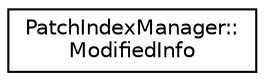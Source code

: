 digraph "Graphical Class Hierarchy"
{
  edge [fontname="Helvetica",fontsize="10",labelfontname="Helvetica",labelfontsize="10"];
  node [fontname="Helvetica",fontsize="10",shape=record];
  rankdir="LR";
  Node1 [label="PatchIndexManager::\lModifiedInfo",height=0.2,width=0.4,color="black", fillcolor="white", style="filled",URL="$structRNReplicaNet_1_1RNLobby_1_1PatchIndexManager_1_1ModifiedInfo.html"];
}

